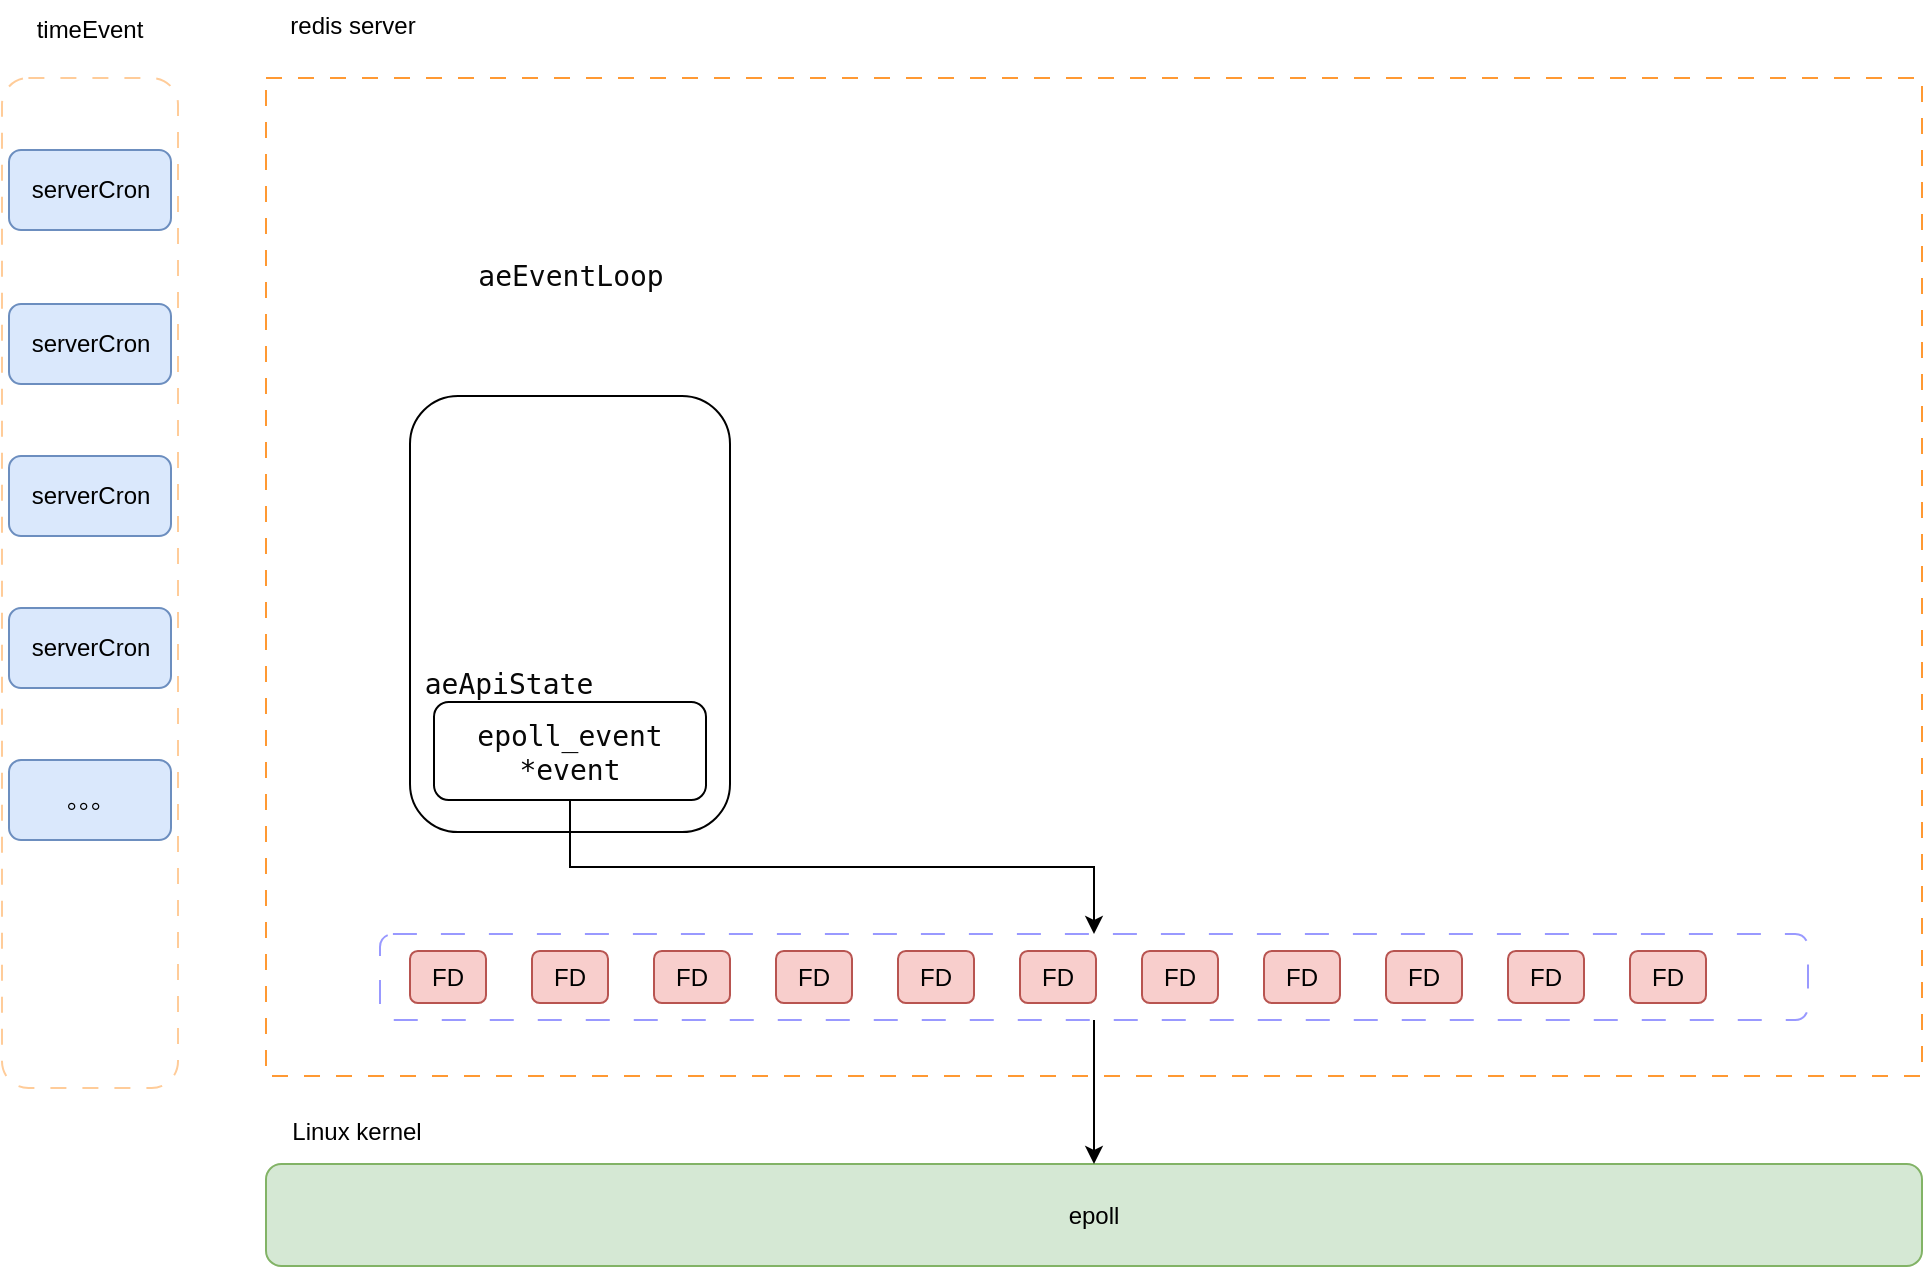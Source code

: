 <mxfile version="21.6.9" type="github">
  <diagram name="第 1 页" id="61dFjE6FnzUjz78B8bg2">
    <mxGraphModel dx="2474" dy="1142" grid="0" gridSize="10" guides="1" tooltips="1" connect="1" arrows="1" fold="1" page="0" pageScale="1" pageWidth="827" pageHeight="1169" math="0" shadow="0">
      <root>
        <mxCell id="0" />
        <mxCell id="1" parent="0" />
        <mxCell id="Mo9HMAjSn4mlUs0sm9r7-1" value="" style="rounded=0;whiteSpace=wrap;html=1;dashed=1;dashPattern=8 8;strokeColor=#FF9933;" vertex="1" parent="1">
          <mxGeometry x="59" y="352" width="828" height="499" as="geometry" />
        </mxCell>
        <mxCell id="Mo9HMAjSn4mlUs0sm9r7-2" value="redis server" style="text;html=1;strokeColor=none;fillColor=none;align=center;verticalAlign=middle;whiteSpace=wrap;rounded=0;" vertex="1" parent="1">
          <mxGeometry x="61" y="313" width="83" height="26" as="geometry" />
        </mxCell>
        <mxCell id="Mo9HMAjSn4mlUs0sm9r7-3" value="" style="rounded=1;whiteSpace=wrap;html=1;dashed=1;dashPattern=8 8;strokeColor=#FFCC99;" vertex="1" parent="1">
          <mxGeometry x="-73" y="352" width="88" height="505" as="geometry" />
        </mxCell>
        <mxCell id="Mo9HMAjSn4mlUs0sm9r7-4" value="serverCron" style="rounded=1;whiteSpace=wrap;html=1;fillColor=#dae8fc;strokeColor=#6c8ebf;" vertex="1" parent="1">
          <mxGeometry x="-69.5" y="465" width="81" height="40" as="geometry" />
        </mxCell>
        <mxCell id="Mo9HMAjSn4mlUs0sm9r7-5" value="timeEvent" style="text;html=1;strokeColor=none;fillColor=none;align=center;verticalAlign=middle;whiteSpace=wrap;rounded=0;" vertex="1" parent="1">
          <mxGeometry x="-59" y="313" width="60" height="30" as="geometry" />
        </mxCell>
        <mxCell id="Mo9HMAjSn4mlUs0sm9r7-6" value="serverCron" style="rounded=1;whiteSpace=wrap;html=1;fillColor=#dae8fc;strokeColor=#6c8ebf;" vertex="1" parent="1">
          <mxGeometry x="-69.5" y="541" width="81" height="40" as="geometry" />
        </mxCell>
        <mxCell id="Mo9HMAjSn4mlUs0sm9r7-7" value="serverCron" style="rounded=1;whiteSpace=wrap;html=1;fillColor=#dae8fc;strokeColor=#6c8ebf;" vertex="1" parent="1">
          <mxGeometry x="-69.5" y="617" width="81" height="40" as="geometry" />
        </mxCell>
        <mxCell id="Mo9HMAjSn4mlUs0sm9r7-8" value="serverCron" style="rounded=1;whiteSpace=wrap;html=1;fillColor=#dae8fc;strokeColor=#6c8ebf;" vertex="1" parent="1">
          <mxGeometry x="-69.5" y="388" width="81" height="40" as="geometry" />
        </mxCell>
        <mxCell id="Mo9HMAjSn4mlUs0sm9r7-9" value="epoll" style="rounded=1;whiteSpace=wrap;html=1;fillColor=#d5e8d4;strokeColor=#82b366;" vertex="1" parent="1">
          <mxGeometry x="59" y="895" width="828" height="51" as="geometry" />
        </mxCell>
        <mxCell id="Mo9HMAjSn4mlUs0sm9r7-10" value="Linux kernel" style="text;html=1;strokeColor=none;fillColor=none;align=center;verticalAlign=middle;whiteSpace=wrap;rounded=0;" vertex="1" parent="1">
          <mxGeometry x="53" y="865" width="103" height="27" as="geometry" />
        </mxCell>
        <mxCell id="Mo9HMAjSn4mlUs0sm9r7-13" style="edgeStyle=orthogonalEdgeStyle;rounded=0;orthogonalLoop=1;jettySize=auto;html=1;" edge="1" parent="1" source="Mo9HMAjSn4mlUs0sm9r7-11" target="Mo9HMAjSn4mlUs0sm9r7-9">
          <mxGeometry relative="1" as="geometry" />
        </mxCell>
        <mxCell id="Mo9HMAjSn4mlUs0sm9r7-11" value="" style="rounded=1;whiteSpace=wrap;html=1;dashed=1;dashPattern=12 12;strokeColor=#9999FF;" vertex="1" parent="1">
          <mxGeometry x="116" y="780" width="714" height="43" as="geometry" />
        </mxCell>
        <mxCell id="Mo9HMAjSn4mlUs0sm9r7-12" value="&lt;div style=&quot;color: rgb(8, 8, 8); font-family: &amp;quot;JetBrains Mono&amp;quot;, monospace; font-size: 10.5pt;&quot;&gt;aeEventLoop&lt;/div&gt;" style="text;html=1;strokeColor=none;fillColor=none;align=center;verticalAlign=middle;whiteSpace=wrap;rounded=0;" vertex="1" parent="1">
          <mxGeometry x="162.5" y="431" width="97" height="39" as="geometry" />
        </mxCell>
        <mxCell id="Mo9HMAjSn4mlUs0sm9r7-14" value="FD" style="rounded=1;whiteSpace=wrap;html=1;fillColor=#f8cecc;strokeColor=#b85450;" vertex="1" parent="1">
          <mxGeometry x="131" y="788.5" width="38" height="26" as="geometry" />
        </mxCell>
        <mxCell id="Mo9HMAjSn4mlUs0sm9r7-15" value="FD" style="rounded=1;whiteSpace=wrap;html=1;fillColor=#f8cecc;strokeColor=#b85450;" vertex="1" parent="1">
          <mxGeometry x="192" y="788.5" width="38" height="26" as="geometry" />
        </mxCell>
        <mxCell id="Mo9HMAjSn4mlUs0sm9r7-16" value="FD" style="rounded=1;whiteSpace=wrap;html=1;fillColor=#f8cecc;strokeColor=#b85450;" vertex="1" parent="1">
          <mxGeometry x="253" y="788.5" width="38" height="26" as="geometry" />
        </mxCell>
        <mxCell id="Mo9HMAjSn4mlUs0sm9r7-17" value="FD" style="rounded=1;whiteSpace=wrap;html=1;fillColor=#f8cecc;strokeColor=#b85450;" vertex="1" parent="1">
          <mxGeometry x="314" y="788.5" width="38" height="26" as="geometry" />
        </mxCell>
        <mxCell id="Mo9HMAjSn4mlUs0sm9r7-18" value="FD" style="rounded=1;whiteSpace=wrap;html=1;fillColor=#f8cecc;strokeColor=#b85450;" vertex="1" parent="1">
          <mxGeometry x="375" y="788.5" width="38" height="26" as="geometry" />
        </mxCell>
        <mxCell id="Mo9HMAjSn4mlUs0sm9r7-19" value="FD" style="rounded=1;whiteSpace=wrap;html=1;fillColor=#f8cecc;strokeColor=#b85450;" vertex="1" parent="1">
          <mxGeometry x="436" y="788.5" width="38" height="26" as="geometry" />
        </mxCell>
        <mxCell id="Mo9HMAjSn4mlUs0sm9r7-20" value="FD" style="rounded=1;whiteSpace=wrap;html=1;fillColor=#f8cecc;strokeColor=#b85450;" vertex="1" parent="1">
          <mxGeometry x="497" y="788.5" width="38" height="26" as="geometry" />
        </mxCell>
        <mxCell id="Mo9HMAjSn4mlUs0sm9r7-21" value="FD" style="rounded=1;whiteSpace=wrap;html=1;fillColor=#f8cecc;strokeColor=#b85450;" vertex="1" parent="1">
          <mxGeometry x="558" y="788.5" width="38" height="26" as="geometry" />
        </mxCell>
        <mxCell id="Mo9HMAjSn4mlUs0sm9r7-22" value="FD" style="rounded=1;whiteSpace=wrap;html=1;fillColor=#f8cecc;strokeColor=#b85450;" vertex="1" parent="1">
          <mxGeometry x="619" y="788.5" width="38" height="26" as="geometry" />
        </mxCell>
        <mxCell id="Mo9HMAjSn4mlUs0sm9r7-23" value="FD" style="rounded=1;whiteSpace=wrap;html=1;fillColor=#f8cecc;strokeColor=#b85450;" vertex="1" parent="1">
          <mxGeometry x="680" y="788.5" width="38" height="26" as="geometry" />
        </mxCell>
        <mxCell id="Mo9HMAjSn4mlUs0sm9r7-24" value="FD" style="rounded=1;whiteSpace=wrap;html=1;fillColor=#f8cecc;strokeColor=#b85450;" vertex="1" parent="1">
          <mxGeometry x="741" y="788.5" width="38" height="26" as="geometry" />
        </mxCell>
        <mxCell id="Mo9HMAjSn4mlUs0sm9r7-27" value="" style="rounded=1;whiteSpace=wrap;html=1;" vertex="1" parent="1">
          <mxGeometry x="131" y="511" width="160" height="218" as="geometry" />
        </mxCell>
        <mxCell id="Mo9HMAjSn4mlUs0sm9r7-30" style="edgeStyle=orthogonalEdgeStyle;rounded=0;orthogonalLoop=1;jettySize=auto;html=1;entryX=0.5;entryY=0;entryDx=0;entryDy=0;" edge="1" parent="1" source="Mo9HMAjSn4mlUs0sm9r7-28" target="Mo9HMAjSn4mlUs0sm9r7-11">
          <mxGeometry relative="1" as="geometry" />
        </mxCell>
        <mxCell id="Mo9HMAjSn4mlUs0sm9r7-28" value="&lt;div style=&quot;color: rgb(8, 8, 8); font-family: &amp;quot;JetBrains Mono&amp;quot;, monospace; font-size: 10.5pt;&quot;&gt;epoll_event *event&lt;/div&gt;" style="rounded=1;whiteSpace=wrap;html=1;" vertex="1" parent="1">
          <mxGeometry x="143" y="664" width="136" height="49" as="geometry" />
        </mxCell>
        <mxCell id="Mo9HMAjSn4mlUs0sm9r7-29" value="&lt;div style=&quot;color: rgb(8, 8, 8); font-family: &amp;quot;JetBrains Mono&amp;quot;, monospace; font-size: 10.5pt;&quot;&gt;aeApiState&lt;/div&gt;" style="text;html=1;strokeColor=none;fillColor=none;align=center;verticalAlign=middle;whiteSpace=wrap;rounded=0;" vertex="1" parent="1">
          <mxGeometry x="135" y="639" width="91" height="32" as="geometry" />
        </mxCell>
        <mxCell id="Mo9HMAjSn4mlUs0sm9r7-31" value="。。。" style="rounded=1;whiteSpace=wrap;html=1;fillColor=#dae8fc;strokeColor=#6c8ebf;" vertex="1" parent="1">
          <mxGeometry x="-69.5" y="693" width="81" height="40" as="geometry" />
        </mxCell>
      </root>
    </mxGraphModel>
  </diagram>
</mxfile>
